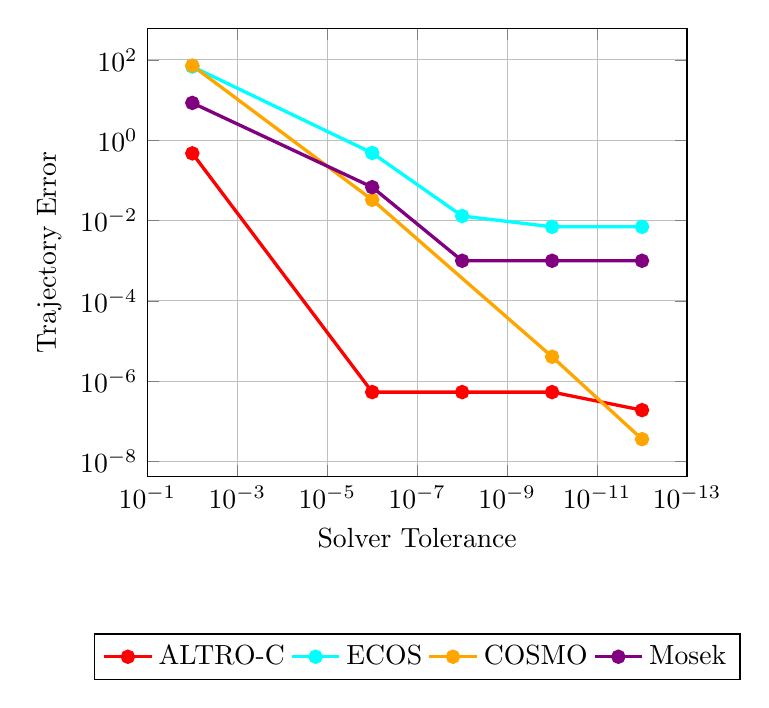\begin{tikzpicture}
\begin{axis}[xlabel={Solver Tolerance}, ylabel={Trajectory Error}, ymode={log}, xmode={log}, xmajorgrids, ymajorgrids, x dir={reverse}, legend style={legend columns={-1}, at={(0.5,-0.35)}, anchor={north}}]
    \addplot+[color={rgb,1:red,1.0;green,0.0;blue,0.0}, very thick, mark={*}, mark options={fill={rgb,1:red,1.0;green,0.0;blue,0.0}}]
        coordinates {
            (0.01,0.472)
            (0.0,5.376e-7)
            (1.0e-6,5.376e-7)
            (1.0e-8,5.376e-7)
            (1.0e-10,5.376e-7)
            (1.0e-12,1.914e-7)
        }
        ;
    \addplot+[color={rgb,1:red,0.0;green,1.0;blue,1.0}, very thick, mark={*}, mark options={fill={rgb,1:red,0.0;green,1.0;blue,1.0}}]
        coordinates {
            (0.01,68.344)
            (0.0,2.343)
            (1.0e-6,0.482)
            (1.0e-8,0.013)
            (1.0e-10,0.007)
            (1.0e-12,0.007)
        }
        ;
    \addplot+[color={rgb,1:red,1.0;green,0.647;blue,0.0}, very thick, mark={*}, mark options={fill={rgb,1:red,1.0;green,0.647;blue,0.0}}]
        coordinates {
            (0.01,72.321)
            (0.0,1.082)
            (1.0e-6,0.033)
            (1.0e-8,0.0)
            (1.0e-10,4.083e-6)
            (1.0e-12,3.617e-8)
        }
        ;
    \addplot+[color={rgb,1:red,0.502;green,0.0;blue,0.502}, very thick, mark={*}, mark options={fill={rgb,1:red,0.502;green,0.0;blue,0.502}}]
        coordinates {
            (0.01,8.505)
            (0.0,0.788)
            (1.0e-6,0.068)
            (1.0e-8,0.001)
            (1.0e-10,0.001)
            (1.0e-12,0.001)
        }
        ;
    \legend{{ALTRO-C},{ECOS},{COSMO},{Mosek}}
\end{axis}
\end{tikzpicture}
